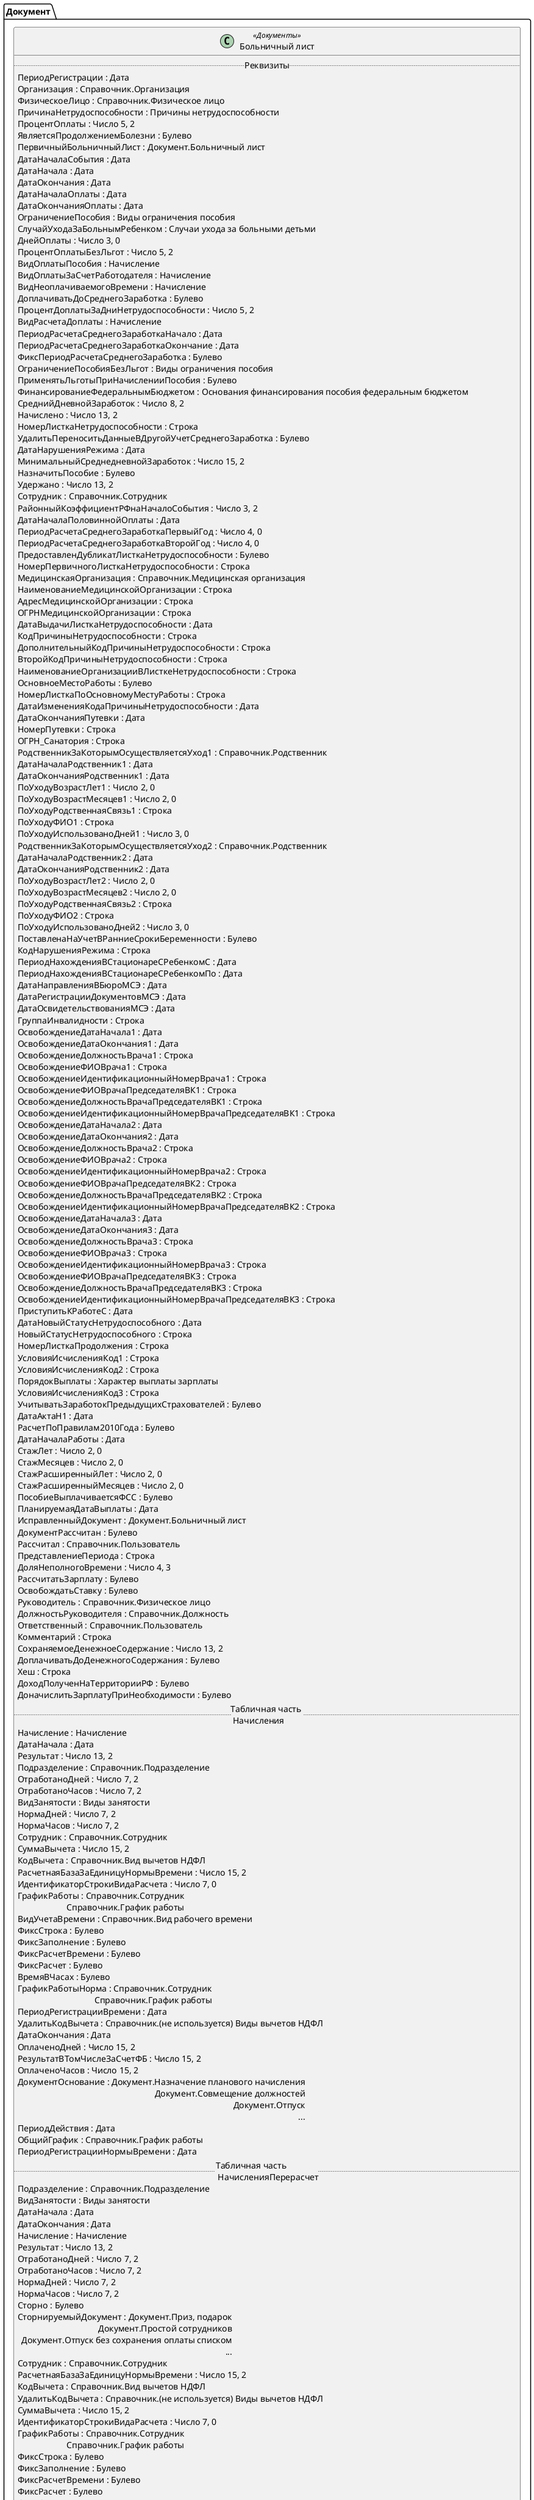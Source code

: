 ﻿@startuml БольничныйЛист
'!include templates.wsd
'..\include templates.wsd
class Документ.БольничныйЛист as "Больничный лист" <<Документы>>
{
..Реквизиты..
ПериодРегистрации : Дата
Организация : Справочник.Организация
ФизическоеЛицо : Справочник.Физическое лицо
ПричинаНетрудоспособности : Причины нетрудоспособности
ПроцентОплаты : Число 5, 2
ЯвляетсяПродолжениемБолезни : Булево
ПервичныйБольничныйЛист : Документ.Больничный лист
ДатаНачалаСобытия : Дата
ДатаНачала : Дата
ДатаОкончания : Дата
ДатаНачалаОплаты : Дата
ДатаОкончанияОплаты : Дата
ОграничениеПособия : Виды ограничения пособия
СлучайУходаЗаБольнымРебенком : Случаи ухода за больными детьми
ДнейОплаты : Число 3, 0
ПроцентОплатыБезЛьгот : Число 5, 2
ВидОплатыПособия : Начисление
ВидОплатыЗаСчетРаботодателя : Начисление
ВидНеоплачиваемогоВремени : Начисление
ДоплачиватьДоСреднегоЗаработка : Булево
ПроцентДоплатыЗаДниНетрудоспособности : Число 5, 2
ВидРасчетаДоплаты : Начисление
ПериодРасчетаСреднегоЗаработкаНачало : Дата
ПериодРасчетаСреднегоЗаработкаОкончание : Дата
ФиксПериодРасчетаСреднегоЗаработка : Булево
ОграничениеПособияБезЛьгот : Виды ограничения пособия
ПрименятьЛьготыПриНачисленииПособия : Булево
ФинансированиеФедеральнымБюджетом : Основания финансирования пособия федеральным бюджетом
СреднийДневнойЗаработок : Число 8, 2
Начислено : Число 13, 2
НомерЛисткаНетрудоспособности : Строка
УдалитьПереноситьДанныеВДругойУчетСреднегоЗаработка : Булево
ДатаНарушенияРежима : Дата
МинимальныйСреднедневнойЗаработок : Число 15, 2
НазначитьПособие : Булево
Удержано : Число 13, 2
Сотрудник : Справочник.Сотрудник
РайонныйКоэффициентРФнаНачалоСобытия : Число 3, 2
ДатаНачалаПоловиннойОплаты : Дата
ПериодРасчетаСреднегоЗаработкаПервыйГод : Число 4, 0
ПериодРасчетаСреднегоЗаработкаВторойГод : Число 4, 0
ПредоставленДубликатЛисткаНетрудоспособности : Булево
НомерПервичногоЛисткаНетрудоспособности : Строка
МедицинскаяОрганизация : Справочник.Медицинская организация
НаименованиеМедицинскойОрганизации : Строка
АдресМедицинскойОрганизации : Строка
ОГРНМедицинскойОрганизации : Строка
ДатаВыдачиЛисткаНетрудоспособности : Дата
КодПричиныНетрудоспособности : Строка
ДополнительныйКодПричиныНетрудоспособности : Строка
ВторойКодПричиныНетрудоспособности : Строка
НаименованиеОрганизацииВЛисткеНетрудоспособности : Строка
ОсновноеМестоРаботы : Булево
НомерЛисткаПоОсновномуМестуРаботы : Строка
ДатаИзмененияКодаПричиныНетрудоспособности : Дата
ДатаОкончанияПутевки : Дата
НомерПутевки : Строка
ОГРН_Санатория : Строка
РодственникЗаКоторымОсуществляетсяУход1 : Справочник.Родственник
ДатаНачалаРодственник1 : Дата
ДатаОкончанияРодственник1 : Дата
ПоУходуВозрастЛет1 : Число 2, 0
ПоУходуВозрастМесяцев1 : Число 2, 0
ПоУходуРодственнаяСвязь1 : Строка
ПоУходуФИО1 : Строка
ПоУходуИспользованоДней1 : Число 3, 0
РодственникЗаКоторымОсуществляетсяУход2 : Справочник.Родственник
ДатаНачалаРодственник2 : Дата
ДатаОкончанияРодственник2 : Дата
ПоУходуВозрастЛет2 : Число 2, 0
ПоУходуВозрастМесяцев2 : Число 2, 0
ПоУходуРодственнаяСвязь2 : Строка
ПоУходуФИО2 : Строка
ПоУходуИспользованоДней2 : Число 3, 0
ПоставленаНаУчетВРанниеСрокиБеременности : Булево
КодНарушенияРежима : Строка
ПериодНахожденияВСтационареСРебенкомС : Дата
ПериодНахожденияВСтационареСРебенкомПо : Дата
ДатаНаправленияВБюроМСЭ : Дата
ДатаРегистрацииДокументовМСЭ : Дата
ДатаОсвидетельствованияМСЭ : Дата
ГруппаИнвалидности : Строка
ОсвобождениеДатаНачала1 : Дата
ОсвобождениеДатаОкончания1 : Дата
ОсвобождениеДолжностьВрача1 : Строка
ОсвобождениеФИОВрача1 : Строка
ОсвобождениеИдентификационныйНомерВрача1 : Строка
ОсвобождениеФИОВрачаПредседателяВК1 : Строка
ОсвобождениеДолжностьВрачаПредседателяВК1 : Строка
ОсвобождениеИдентификационныйНомерВрачаПредседателяВК1 : Строка
ОсвобождениеДатаНачала2 : Дата
ОсвобождениеДатаОкончания2 : Дата
ОсвобождениеДолжностьВрача2 : Строка
ОсвобождениеФИОВрача2 : Строка
ОсвобождениеИдентификационныйНомерВрача2 : Строка
ОсвобождениеФИОВрачаПредседателяВК2 : Строка
ОсвобождениеДолжностьВрачаПредседателяВК2 : Строка
ОсвобождениеИдентификационныйНомерВрачаПредседателяВК2 : Строка
ОсвобождениеДатаНачала3 : Дата
ОсвобождениеДатаОкончания3 : Дата
ОсвобождениеДолжностьВрача3 : Строка
ОсвобождениеФИОВрача3 : Строка
ОсвобождениеИдентификационныйНомерВрача3 : Строка
ОсвобождениеФИОВрачаПредседателяВК3 : Строка
ОсвобождениеДолжностьВрачаПредседателяВК3 : Строка
ОсвобождениеИдентификационныйНомерВрачаПредседателяВК3 : Строка
ПриступитьКРаботеС : Дата
ДатаНовыйСтатусНетрудоспособного : Дата
НовыйСтатусНетрудоспособного : Строка
НомерЛисткаПродолжения : Строка
УсловияИсчисленияКод1 : Строка
УсловияИсчисленияКод2 : Строка
ПорядокВыплаты : Характер выплаты зарплаты
УсловияИсчисленияКод3 : Строка
УчитыватьЗаработокПредыдущихСтрахователей : Булево
ДатаАктаН1 : Дата
РасчетПоПравилам2010Года : Булево
ДатаНачалаРаботы : Дата
СтажЛет : Число 2, 0
СтажМесяцев : Число 2, 0
СтажРасширенныйЛет : Число 2, 0
СтажРасширенныйМесяцев : Число 2, 0
ПособиеВыплачиваетсяФСС : Булево
ПланируемаяДатаВыплаты : Дата
ИсправленныйДокумент : Документ.Больничный лист
ДокументРассчитан : Булево
Рассчитал : Справочник.Пользователь
ПредставлениеПериода : Строка
ДоляНеполногоВремени : Число 4, 3
РассчитатьЗарплату : Булево
ОсвобождатьСтавку : Булево
Руководитель : Справочник.Физическое лицо
ДолжностьРуководителя : Справочник.Должность
Ответственный : Справочник.Пользователь
Комментарий : Строка
СохраняемоеДенежноеСодержание : Число 13, 2
ДоплачиватьДоДенежногоСодержания : Булево
Хеш : Строка
ДоходПолученНаТерриторииРФ : Булево
ДоначислитьЗарплатуПриНеобходимости : Булево
..Табличная часть \n Начисления..
Начисление : Начисление
ДатаНачала : Дата
Результат : Число 13, 2
Подразделение : Справочник.Подразделение
ОтработаноДней : Число 7, 2
ОтработаноЧасов : Число 7, 2
ВидЗанятости : Виды занятости
НормаДней : Число 7, 2
НормаЧасов : Число 7, 2
Сотрудник : Справочник.Сотрудник
СуммаВычета : Число 15, 2
КодВычета : Справочник.Вид вычетов НДФЛ
РасчетнаяБазаЗаЕдиницуНормыВремени : Число 15, 2
ИдентификаторСтрокиВидаРасчета : Число 7, 0
ГрафикРаботы : Справочник.Сотрудник\rСправочник.График работы
ВидУчетаВремени : Справочник.Вид рабочего времени
ФиксСтрока : Булево
ФиксЗаполнение : Булево
ФиксРасчетВремени : Булево
ФиксРасчет : Булево
ВремяВЧасах : Булево
ГрафикРаботыНорма : Справочник.Сотрудник\rСправочник.График работы
ПериодРегистрацииВремени : Дата
УдалитьКодВычета : Справочник.(не используется) Виды вычетов НДФЛ
ДатаОкончания : Дата
ОплаченоДней : Число 15, 2
РезультатВТомЧислеЗаСчетФБ : Число 15, 2
ОплаченоЧасов : Число 15, 2
ДокументОснование : Документ.Назначение планового начисления\rДокумент.Совмещение должностей\rДокумент.Отпуск\r...
ПериодДействия : Дата
ОбщийГрафик : Справочник.График работы
ПериодРегистрацииНормыВремени : Дата
..Табличная часть \n НачисленияПерерасчет..
Подразделение : Справочник.Подразделение
ВидЗанятости : Виды занятости
ДатаНачала : Дата
ДатаОкончания : Дата
Начисление : Начисление
Результат : Число 13, 2
ОтработаноДней : Число 7, 2
ОтработаноЧасов : Число 7, 2
НормаДней : Число 7, 2
НормаЧасов : Число 7, 2
Сторно : Булево
СторнируемыйДокумент : Документ.Приз, подарок\rДокумент.Простой сотрудников\rДокумент.Отпуск без сохранения оплаты списком\r...
Сотрудник : Справочник.Сотрудник
РасчетнаяБазаЗаЕдиницуНормыВремени : Число 15, 2
КодВычета : Справочник.Вид вычетов НДФЛ
УдалитьКодВычета : Справочник.(не используется) Виды вычетов НДФЛ
СуммаВычета : Число 15, 2
ИдентификаторСтрокиВидаРасчета : Число 7, 0
ГрафикРаботы : Справочник.Сотрудник\rСправочник.График работы
ФиксСтрока : Булево
ФиксЗаполнение : Булево
ФиксРасчетВремени : Булево
ФиксРасчет : Булево
ФиксСторно : Булево
ГрафикРаботыНорма : Справочник.Сотрудник\rСправочник.График работы
ПериодРегистрацииВремени : Дата
ВремяВЧасах : Булево
ВидУчетаВремени : Справочник.Вид рабочего времени
ОплаченоДней : Число 15, 2
ОплаченоЧасов : Число 15, 2
РезультатВТомЧислеЗаСчетФБ : Число 15, 2
ДокументОснование : Документ.Назначение планового начисления\rДокумент.Совмещение должностей\rДокумент.Отпуск\r...
ПериодДействия : Дата
ОбщийГрафик : Справочник.График работы
ПериодРегистрацииНормыВремени : Дата
..Табличная часть \n УправленческиеНачисления..
Сотрудник : Справочник.Сотрудник
Подразделение : Справочник.Подразделение
ДатаНачала : Дата
ДатаОкончания : Дата
Начисление : Начисление
Результат : Число 13, 2
ОтработаноДней : Число 7, 2
ОтработаноЧасов : Число 7, 2
НормаДней : Число 7, 2
НормаЧасов : Число 7, 2
ФиксСтрока : Булево
ФиксЗаполнение : Булево
ФиксРасчетВремени : Булево
ФиксРасчет : Булево
РасчетнаяБазаЗаЕдиницуНормыВремени : Число 15, 2
ГрафикРаботы : Справочник.Сотрудник\rСправочник.График работы
ВидУчетаВремени : Справочник.Вид рабочего времени
ВремяВЧасах : Булево
ГрафикРаботыНорма : Справочник.Сотрудник\rСправочник.График работы
ИдентификаторСтрокиВидаРасчета : Число 7, 0
ПериодРегистрацииВремени : Дата
ОплаченоДней : Число 7, 2
ОплаченоЧасов : Число 7, 2
ДокументОснование : Документ.Назначение планового начисления\rДокумент.Совмещение должностей\rДокумент.Отпуск\r...
ПериодДействия : Дата
ОбщийГрафик : Справочник.График работы
ПериодРегистрацииНормыВремени : Дата
..Табличная часть \n СреднийЗаработокФСС..
ФизическоеЛицо : Справочник.Физическое лицо
УдалитьСотрудник : Справочник.Сотрудник
ПорядокРасчета : Порядок расчета среднего заработка ФСС
СтатьяФинансирования : Справочник.Статья финансирования
Период : Дата
Сумма : Число 15, 2
Источник : Источники данных для расчета среднего заработка
УдалитьКорректировка : Булево
..Табличная часть \n ОтработанноеВремяДляСреднегоФСС..
ФизическоеЛицо : Справочник.Физическое лицо
УдалитьСотрудник : Справочник.Сотрудник
Период : Дата
ОтработаноДнейКалендарных : Число 7, 2
ДнейБолезниУходаЗаДетьми : Число 7, 0
Источник : Источники данных для расчета среднего заработка
УдалитьКорректировка : Булево
..Табличная часть \n ПогашениеЗаймов..
ФизическоеЛицо : Справочник.Физическое лицо
ДоговорЗайма : Документ.Договор займа сотруднику
НачисленоПроцентов : Число 15, 2
ПогашениеПроцентов : Число 15, 2
ПогашениеЗайма : Число 15, 2
МатериальнаяВыгода : Число 15, 2
НалогНаМатериальнуюВыгоду : Число 13, 0
СтавкаНалогообложенияМатвыгоды : НДФЛ ставки налогообложения резидента
Подразделение : Справочник.Подразделение
ИдентификаторСтроки : Число 7, 0
..Табличная часть \n Показатели..
Показатель : Справочник.Показатель
Значение : Число 15, 5
ИдентификаторСтрокиВидаРасчета : Число 7, 0
..Табличная часть \n НДФЛ..
ФизическоеЛицо : Справочник.Физическое лицо
МесяцНалоговогоПериода : Дата
Подразделение : Справочник.Территория\rСправочник.Подразделение
Налог : Число 10, 0
КатегорияДохода : Категории доходов НДФЛ
ЗачтеноАвансовыхПлатежей : Число 10, 0
УдалитьНалогКЗачетуВозврату : Число 10, 0
ПримененныйВычетЛичный : Число 12, 2
ПримененныйВычетЛичныйКодВычета : Справочник.Вид вычетов НДФЛ
УдалитьПримененныйВычетЛичныйКодВычета : Справочник.(не используется) Виды вычетов НДФЛ
ПримененныйВычетЛичныйКЗачетуВозврату : Число 12, 2
ПримененныйВычетЛичныйКЗачетуВозвратуКодВычета : Справочник.Вид вычетов НДФЛ
УдалитьПримененныйВычетЛичныйКЗачетуВозвратуКодВычета : Справочник.(не используется) Виды вычетов НДФЛ
ИдентификаторСтрокиНДФЛ : Число 7, 0
ФиксСтрока : Булево
ФиксРасчет : Булево
..Табличная часть \n РаспределениеРезультатовНачислений..
ИдентификаторСтроки : Число 7, 0
Территория : Справочник.Территория
СтатьяФинансирования : Справочник.Статья финансирования
СтатьяРасходов : Справочник.Статья расходов
СпособОтраженияЗарплатыВБухучете : Справочник.Способ отражения зарплаты
ОблагаетсяЕНВД : Булево
Результат : Число 13, 2
..Табличная часть \n РаспределениеРезультатовУдержаний..
ИдентификаторСтроки : Число 7, 0
ВидУдержания : Виды особых начислений и удержаний\rУдержание
Сотрудник : Справочник.Сотрудник
Подразделение : Справочник.Подразделение
СтатьяФинансирования : Справочник.Статья финансирования
СтатьяРасходов : Справочник.Статья расходов
Результат : Число 13, 2
..Табличная часть \n СреднийЗаработокДанныеСтрахователей..
ФизическоеЛицо : Справочник.Физическое лицо
Год : Число 4, 0
Страхователь : Справочник.Работодатель\rСправочник.Организация
Сумма : Число 15, 2
ДнейБолезниУходаЗаДетьми : Число 5, 2
..Табличная часть \n ПримененныеВычетыНаДетейИИмущественные..
КодВычета : Справочник.Вид вычетов НДФЛ
УдалитьКодВычета : Справочник.(не используется) Виды вычетов НДФЛ
РазмерВычета : Число 12, 2
ИдентификаторСтрокиНДФЛ : Число 7, 0
..Табличная часть \n Удержания..
ФизическоеЛицо : Справочник.Физическое лицо
ДатаНачала : Дата
ДатаОкончания : Дата
ДокументОснование : Документ.Удержание по прочим операциям\rДокумент.Удержание добровольных взносов в НПФ\rДокумент.Удержание профсоюзных взносов\r...
Получатель : Справочник.Контрагент
ПлатежныйАгент : Справочник.Контрагент
Удержание : Удержание
ФиксРасчет : Булево
Результат : Число 13, 2
ИдентификаторСтрокиВидаРасчета : Число 7, 0
Сотрудник : Справочник.Сотрудник
ФиксСторно : Булево
..Табличная часть \n РаспределениеПоТерриториямУсловиямТруда..
ИдентификаторСтроки : Число 7, 0
Территория : Справочник.Территория
УсловияТруда : Справочник.Условия труда
ДоляРаспределения : Число 15, 5
Результат : Число 15, 2
ИдентификаторСтрокиПоказателей : Число 7, 0
СуммаВычета : Число 13, 0
..Табличная часть \n ПериодыБолезниУходаЗаДетьми..
Начало : Дата
Окончание : Дата
Дни : Число 10, 0
ВидБолезниУходаЗаДетьми : Строка
Источник : Источники данных для расчета среднего заработка
УдалитьКорректировка : Булево
..Табличная часть \n ДенежноеСодержание..
Сотрудник : Справочник.Сотрудник
Начисление : Начисление
УдалитьСоставнаяЧасть : Учет начислений в среднем заработке общий
НазначениеРасчета : Строка
ИдентификаторСтрокиВидаРасчета : Число 7, 0
Результат : Число 15, 2
ФиксРасчет : Булево
..Табличная часть \n ДенежноеСодержаниеФактическиеНачисления..
Сотрудник : Справочник.Сотрудник
НазначениеРасчета : Строка
УдалитьСоставнаяЧасть : Строка
Период : Дата
Сумма : Число 15, 2
Корректировка : Булево
Начисление : Начисление
..Табличная часть \n ДополнительныеРеквизиты..
Свойство : Дополнительный реквизит / сведение
Значение : Справочник.Профессия рабочего\rСправочник.Объект эксплуатации\rСправочник.Номенклатура\r...
ТекстоваяСтрока : Строка
..Табличная часть \n КорректировкиВыплаты..
ФизическоеЛицо : Справочник.Физическое лицо
КорректировкаВыплаты : Число 15, 2
ИдентификаторСтроки : Число 7, 0
ФиксСтрока : Булево
ФиксРасчет : Булево
..Табличная часть \n НачисленияПерерасчетНулевыеСторно..
Подразделение : Справочник.Подразделение
ВидЗанятости : Виды занятости
ДатаНачала : Дата
ДатаОкончания : Дата
Начисление : Начисление
Сторно : Булево
СторнируемыйДокумент : Документ.Приз, подарок\rДокумент.Простой сотрудников\rДокумент.Отпуск без сохранения оплаты списком\r...
Сотрудник : Справочник.Сотрудник
ИдентификаторСтрокиВидаРасчета : Число 7, 0
ГрафикРаботы : Справочник.Сотрудник\rСправочник.График работы
ФиксСторно : Булево
ГрафикРаботыНорма : Справочник.Сотрудник\rСправочник.График работы
ДокументОснование : Документ.Назначение планового начисления\rДокумент.Совмещение должностей\rДокумент.Отпуск\r...
ПериодДействия : Дата
Результат : Число 13, 2
ФиксРасчет : Булево
ФиксЗаполнение : Булево
ОбщийГрафик : Справочник.График работы
ПериодРегистрацииНормыВремени : Дата
ОтработаноДней : Число 7, 2
ОтработаноЧасов : Число 7, 2
..Движения..
Удержания : РегистрРасчета
РасчетыНалогоплательщиковСБюджетомПоНДФЛ : Остатки
ДанныеОВремениДляРасчетаСреднегоФСС : РегистрСведений
ЗначенияПоказателейУдержаний : РегистрСведений
ВзаиморасчетыССотрудниками : Остатки
ОтработанноеВремяПоСотрудникамАвансом : Обороты
НачисленияУдержанияПоСотрудникам : Обороты
ЗанятыеПозицииШтатногоРасписания : Остатки
ОтработанноеВремяПоСотрудникамКорректировка : Обороты
РасчетыСФондамиПоСтраховымВзносам : Остатки
ПорядокВыплатыДокументов : РегистрСведений
ПособияПоСоциальномуСтрахованию : Обороты
УдержанияДоПределаПоСотрудникам : Остатки
ДанныеСостоянийСотрудников : РегистрСведений
РаспределениеПоТерриториямУсловиямТруда : РегистрСведений
БухгалтерскиеВзаиморасчетыССотрудниками : Остатки
ДанныеОВремениДляРасчетаСреднегоОбщий : Обороты
ПериодыУходаЗаБольнымиРодственниками : Обороты
ФактическиеОтпуска : Обороты
СведенияОДоходахСтраховыеВзносы : Обороты
ИмущественныеВычетыНДФЛ : Остатки
ПособияПоУходуЗаРебенком : Обороты
ДанныеОНачисленияхДляРасчетаСреднегоЗаработкаОбщий : Обороты
ЗначенияПоказателейНачислений : РегистрСведений
ПредоставленныеСтандартныеИСоциальныеВычетыНДФЛ : Обороты
ЗарплатаКВыплатеАвансом : Остатки
УдержанияПоИсполнительнымДокументам : Обороты
ОтработанноеВремяПоСотрудникам : Обороты
Начисления : РегистрРасчета
РеестрОтпусков : РегистрСведений
СведенияОДоходахНДФЛ : Обороты
НачисленияУдержанияПоСотрудникамАвансом : Обороты
БухучетНачисленияУдержанияПоСотрудникам : Обороты
ЗарплатаКВыплате : Остатки
ПараметрыПериодовСтажаПФР : РегистрСведений
ВзаиморасчетыПоЗаймамСотрудникам : Остатки
ДанныеОНачисленияхДляРасчетаСреднегоЗаработкаФСС : Обороты
АвансовыеПлатежиИностранцевПоНДФЛ : Остатки
}
@enduml
